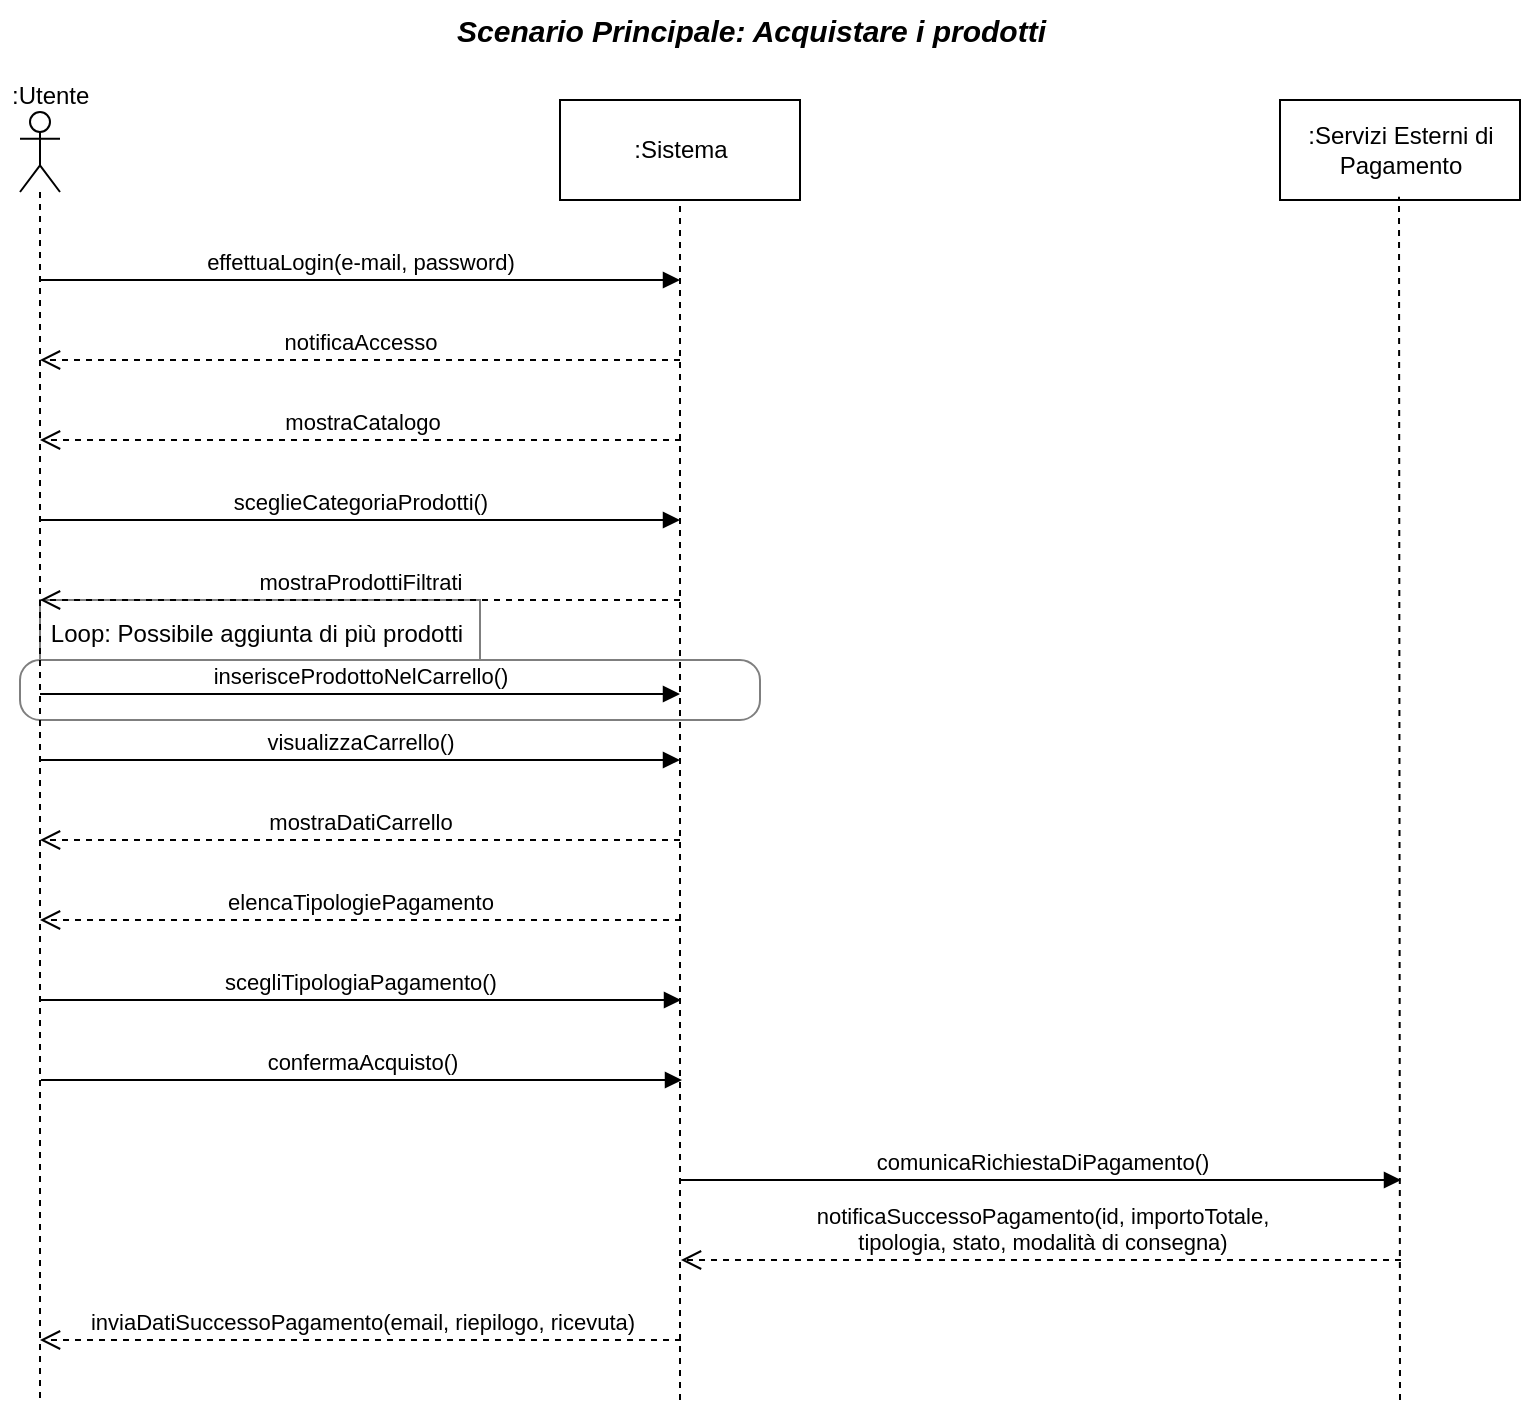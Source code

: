 <mxfile version="13.9.9" type="device"><diagram id="6jZQaPDqKvKY6_MVBX_F" name="Page-1"><mxGraphModel dx="1038" dy="616" grid="1" gridSize="10" guides="1" tooltips="1" connect="1" arrows="1" fold="1" page="1" pageScale="1" pageWidth="827" pageHeight="1169" math="0" shadow="0"><root><mxCell id="0"/><mxCell id="1" parent="0"/><mxCell id="X5HRA9ydT5VF_W3i_HYt-13" value="" style="endArrow=none;dashed=1;html=1;" parent="1" edge="1"><mxGeometry width="50" height="50" relative="1" as="geometry"><mxPoint x="400" y="720" as="sourcePoint"/><mxPoint x="400" y="118.4" as="targetPoint"/></mxGeometry></mxCell><mxCell id="X5HRA9ydT5VF_W3i_HYt-17" value="Scenario Principale: Acquistare i prodotti" style="text;strokeColor=none;fillColor=none;align=left;verticalAlign=top;spacingLeft=4;spacingRight=4;overflow=hidden;rotatable=0;points=[[0,0.5],[1,0.5]];portConstraint=eastwest;fontStyle=3;fontSize=15;" parent="1" vertex="1"><mxGeometry x="282.5" y="20" width="317.5" height="30" as="geometry"/></mxCell><mxCell id="X5HRA9ydT5VF_W3i_HYt-19" value="effettuaLogin(e-mail, password)" style="html=1;verticalAlign=bottom;endArrow=block;" parent="1" source="X5HRA9ydT5VF_W3i_HYt-21" edge="1"><mxGeometry x="0.001" width="80" relative="1" as="geometry"><mxPoint x="320" y="160" as="sourcePoint"/><mxPoint x="400" y="160" as="targetPoint"/><mxPoint as="offset"/></mxGeometry></mxCell><mxCell id="X5HRA9ydT5VF_W3i_HYt-21" value="" style="shape=umlLifeline;participant=umlActor;perimeter=lifelinePerimeter;whiteSpace=wrap;html=1;container=1;collapsible=0;recursiveResize=0;verticalAlign=top;spacingTop=36;labelBackgroundColor=#ffffff;outlineConnect=0;" parent="1" vertex="1"><mxGeometry x="70" y="76" width="20" height="644" as="geometry"/></mxCell><mxCell id="X5HRA9ydT5VF_W3i_HYt-22" value=":Utente" style="text;strokeColor=none;fillColor=none;align=left;verticalAlign=top;spacingLeft=4;spacingRight=4;overflow=hidden;rotatable=0;points=[[0,0.5],[1,0.5]];portConstraint=eastwest;" parent="1" vertex="1"><mxGeometry x="60" y="54" width="70" height="16" as="geometry"/></mxCell><mxCell id="X5HRA9ydT5VF_W3i_HYt-26" value="notificaAccesso" style="html=1;verticalAlign=bottom;endArrow=open;dashed=1;endSize=8;" parent="1" target="X5HRA9ydT5VF_W3i_HYt-21" edge="1"><mxGeometry relative="1" as="geometry"><mxPoint x="400" y="200" as="sourcePoint"/><mxPoint x="310" y="200" as="targetPoint"/></mxGeometry></mxCell><mxCell id="X5HRA9ydT5VF_W3i_HYt-27" value="inserisceProdottoNelCarrello()" style="html=1;verticalAlign=bottom;endArrow=block;" parent="1" edge="1"><mxGeometry width="80" relative="1" as="geometry"><mxPoint x="80" y="367" as="sourcePoint"/><mxPoint x="400" y="367" as="targetPoint"/></mxGeometry></mxCell><mxCell id="X5HRA9ydT5VF_W3i_HYt-29" value="visualizzaCarrello()" style="html=1;verticalAlign=bottom;endArrow=block;" parent="1" edge="1"><mxGeometry x="0.001" width="80" relative="1" as="geometry"><mxPoint x="80" y="400" as="sourcePoint"/><mxPoint x="400" y="400" as="targetPoint"/><mxPoint as="offset"/></mxGeometry></mxCell><mxCell id="X5HRA9ydT5VF_W3i_HYt-31" value=":Sistema" style="html=1;" parent="1" vertex="1"><mxGeometry x="340" y="70" width="120" height="50" as="geometry"/></mxCell><mxCell id="X5HRA9ydT5VF_W3i_HYt-32" value=":Servizi Esterni di &lt;br&gt;Pagamento" style="html=1;" parent="1" vertex="1"><mxGeometry x="700" y="70" width="120" height="50" as="geometry"/></mxCell><mxCell id="X5HRA9ydT5VF_W3i_HYt-33" value="" style="endArrow=none;dashed=1;html=1;" parent="1" edge="1"><mxGeometry width="50" height="50" relative="1" as="geometry"><mxPoint x="760" y="720" as="sourcePoint"/><mxPoint x="759.5" y="118.4" as="targetPoint"/></mxGeometry></mxCell><mxCell id="X5HRA9ydT5VF_W3i_HYt-36" value="comunicaRichiestaDiPagamento()" style="html=1;verticalAlign=bottom;endArrow=block;" parent="1" edge="1"><mxGeometry width="80" relative="1" as="geometry"><mxPoint x="400.5" y="610" as="sourcePoint"/><mxPoint x="760.5" y="610" as="targetPoint"/></mxGeometry></mxCell><mxCell id="X5HRA9ydT5VF_W3i_HYt-37" value="notificaSuccessoPagamento(id, importoTotale, &lt;br&gt;tipologia, stato, modalità di consegna)" style="html=1;verticalAlign=bottom;endArrow=open;dashed=1;endSize=8;" parent="1" edge="1"><mxGeometry relative="1" as="geometry"><mxPoint x="760.5" y="650" as="sourcePoint"/><mxPoint x="400.5" y="650" as="targetPoint"/></mxGeometry></mxCell><mxCell id="X5HRA9ydT5VF_W3i_HYt-38" value="inviaDatiSuccessoPagamento(email, riepilogo, ricevuta)" style="html=1;verticalAlign=bottom;endArrow=open;dashed=1;endSize=8;" parent="1" edge="1"><mxGeometry x="-0.002" relative="1" as="geometry"><mxPoint x="400.5" y="690" as="sourcePoint"/><mxPoint x="80" y="690" as="targetPoint"/><Array as="points"><mxPoint x="240.5" y="690"/></Array><mxPoint as="offset"/></mxGeometry></mxCell><mxCell id="UcycE_3EbkaPPaIAo8xc-4" value="sceglieCategoriaProdotti()" style="html=1;verticalAlign=bottom;endArrow=block;" parent="1" edge="1"><mxGeometry width="80" relative="1" as="geometry"><mxPoint x="80" y="280" as="sourcePoint"/><mxPoint x="400" y="280" as="targetPoint"/></mxGeometry></mxCell><mxCell id="UcycE_3EbkaPPaIAo8xc-7" value="mostraProdottiFiltrati" style="html=1;verticalAlign=bottom;endArrow=open;dashed=1;endSize=8;" parent="1" edge="1"><mxGeometry relative="1" as="geometry"><mxPoint x="400" y="320" as="sourcePoint"/><mxPoint x="80" y="320" as="targetPoint"/></mxGeometry></mxCell><mxCell id="UcycE_3EbkaPPaIAo8xc-12" value="mostraDatiCarrello" style="html=1;verticalAlign=bottom;endArrow=open;dashed=1;endSize=8;" parent="1" edge="1"><mxGeometry relative="1" as="geometry"><mxPoint x="400" y="440" as="sourcePoint"/><mxPoint x="80" y="440" as="targetPoint"/></mxGeometry></mxCell><mxCell id="UcycE_3EbkaPPaIAo8xc-14" value="confermaAcquisto()" style="html=1;verticalAlign=bottom;endArrow=block;" parent="1" edge="1"><mxGeometry x="-0.002" width="80" relative="1" as="geometry"><mxPoint x="80.5" y="560" as="sourcePoint"/><mxPoint x="401" y="560" as="targetPoint"/><mxPoint as="offset"/></mxGeometry></mxCell><mxCell id="mkURpywVJiEjp4545-e1-1" value="&lt;font style=&quot;font-size: 12px&quot;&gt;Loop: Possibile aggiunta di più prodotti&lt;/font&gt;" style="shape=folder;align=center;verticalAlign=middle;fontStyle=0;tabWidth=230;tabHeight=30;tabPosition=left;html=1;boundedLbl=1;labelInHeader=1;rounded=1;absoluteArcSize=1;arcSize=10;fontSize=15;fillColor=none;opacity=50;" parent="1" vertex="1"><mxGeometry x="70" y="320" width="370" height="60" as="geometry"/></mxCell><mxCell id="Y9cU7Vyiy6LzCRp_zHyB-2" value="mostraCatalogo" style="html=1;verticalAlign=bottom;endArrow=open;dashed=1;endSize=8;" parent="1" edge="1"><mxGeometry x="0.002" relative="1" as="geometry"><mxPoint x="400.5" y="240" as="sourcePoint"/><mxPoint x="80" y="240" as="targetPoint"/><mxPoint x="1" as="offset"/></mxGeometry></mxCell><mxCell id="Y9cU7Vyiy6LzCRp_zHyB-5" value="scegliTipologiaPagamento()" style="html=1;verticalAlign=bottom;endArrow=block;" parent="1" edge="1"><mxGeometry x="-0.002" width="80" relative="1" as="geometry"><mxPoint x="80" y="520" as="sourcePoint"/><mxPoint x="400.5" y="520" as="targetPoint"/><mxPoint as="offset"/></mxGeometry></mxCell><mxCell id="Y9cU7Vyiy6LzCRp_zHyB-6" value="elencaTipologiePagamento" style="html=1;verticalAlign=bottom;endArrow=open;dashed=1;endSize=8;" parent="1" edge="1"><mxGeometry relative="1" as="geometry"><mxPoint x="400.5" y="480" as="sourcePoint"/><mxPoint x="80" y="480" as="targetPoint"/></mxGeometry></mxCell></root></mxGraphModel></diagram></mxfile>